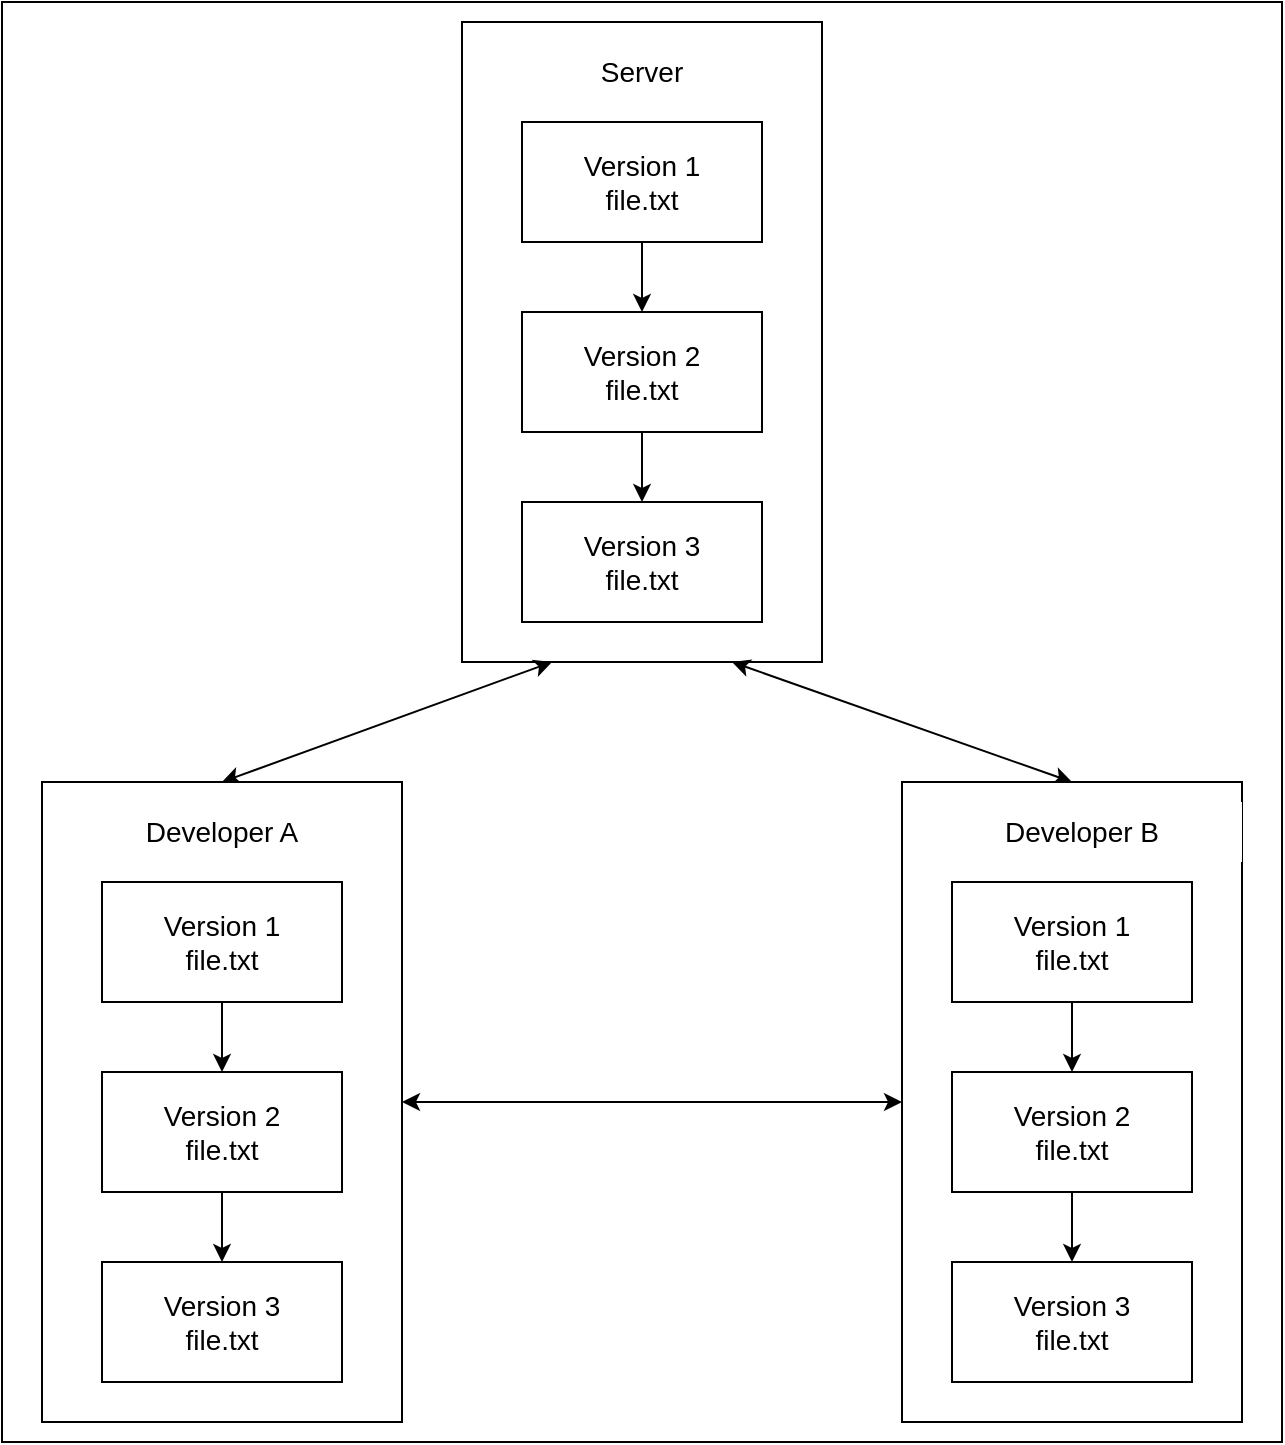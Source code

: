 <mxfile version="26.0.16">
  <diagram name="Page-1" id="VF5FQc1CEpieOvK9h_PM">
    <mxGraphModel dx="1420" dy="942" grid="1" gridSize="10" guides="1" tooltips="1" connect="1" arrows="1" fold="1" page="1" pageScale="1" pageWidth="1200" pageHeight="1920" math="0" shadow="0">
      <root>
        <mxCell id="0" />
        <mxCell id="1" parent="0" />
        <mxCell id="pWZRUOXVZ7XnKsJa09Sy-22" value="" style="rounded=0;whiteSpace=wrap;html=1;" parent="1" vertex="1">
          <mxGeometry x="40" y="40" width="640" height="720" as="geometry" />
        </mxCell>
        <mxCell id="pWZRUOXVZ7XnKsJa09Sy-1" value="" style="rounded=0;whiteSpace=wrap;html=1;" parent="1" vertex="1">
          <mxGeometry x="270" y="50" width="180" height="320" as="geometry" />
        </mxCell>
        <mxCell id="pWZRUOXVZ7XnKsJa09Sy-2" value="Server" style="rounded=0;whiteSpace=wrap;html=1;strokeColor=none;fontSize=14;" parent="1" vertex="1">
          <mxGeometry x="280" y="60" width="160" height="30" as="geometry" />
        </mxCell>
        <mxCell id="pWZRUOXVZ7XnKsJa09Sy-6" value="" style="edgeStyle=orthogonalEdgeStyle;rounded=0;orthogonalLoop=1;jettySize=auto;html=1;" parent="1" source="pWZRUOXVZ7XnKsJa09Sy-3" target="pWZRUOXVZ7XnKsJa09Sy-5" edge="1">
          <mxGeometry relative="1" as="geometry" />
        </mxCell>
        <mxCell id="pWZRUOXVZ7XnKsJa09Sy-3" value="Version 1&lt;div&gt;file.txt&lt;/div&gt;" style="rounded=0;whiteSpace=wrap;html=1;fontSize=14;" parent="1" vertex="1">
          <mxGeometry x="300" y="100" width="120" height="60" as="geometry" />
        </mxCell>
        <mxCell id="pWZRUOXVZ7XnKsJa09Sy-4" value="Version 3&lt;div&gt;file.txt&lt;/div&gt;" style="rounded=0;whiteSpace=wrap;html=1;fontSize=14;" parent="1" vertex="1">
          <mxGeometry x="300" y="290" width="120" height="60" as="geometry" />
        </mxCell>
        <mxCell id="pWZRUOXVZ7XnKsJa09Sy-7" value="" style="edgeStyle=orthogonalEdgeStyle;rounded=0;orthogonalLoop=1;jettySize=auto;html=1;" parent="1" source="pWZRUOXVZ7XnKsJa09Sy-5" target="pWZRUOXVZ7XnKsJa09Sy-4" edge="1">
          <mxGeometry relative="1" as="geometry" />
        </mxCell>
        <mxCell id="pWZRUOXVZ7XnKsJa09Sy-5" value="Version 2&lt;div&gt;file.txt&lt;/div&gt;" style="rounded=0;whiteSpace=wrap;html=1;fontSize=14;" parent="1" vertex="1">
          <mxGeometry x="300" y="195" width="120" height="60" as="geometry" />
        </mxCell>
        <mxCell id="pWZRUOXVZ7XnKsJa09Sy-16" style="rounded=0;orthogonalLoop=1;jettySize=auto;html=1;entryX=0.25;entryY=1;entryDx=0;entryDy=0;exitX=0.5;exitY=0;exitDx=0;exitDy=0;startArrow=classic;startFill=1;" parent="1" source="pWZRUOXVZ7XnKsJa09Sy-28" target="pWZRUOXVZ7XnKsJa09Sy-1" edge="1">
          <mxGeometry relative="1" as="geometry">
            <mxPoint x="140" y="420" as="sourcePoint" />
          </mxGeometry>
        </mxCell>
        <mxCell id="pWZRUOXVZ7XnKsJa09Sy-15" style="rounded=0;orthogonalLoop=1;jettySize=auto;html=1;entryX=0.75;entryY=1;entryDx=0;entryDy=0;exitX=0.5;exitY=0;exitDx=0;exitDy=0;strokeColor=default;endArrow=classic;endFill=1;startArrow=classic;startFill=1;" parent="1" source="pWZRUOXVZ7XnKsJa09Sy-36" target="pWZRUOXVZ7XnKsJa09Sy-1" edge="1">
          <mxGeometry relative="1" as="geometry">
            <mxPoint x="580" y="420" as="sourcePoint" />
          </mxGeometry>
        </mxCell>
        <mxCell id="pWZRUOXVZ7XnKsJa09Sy-45" style="edgeStyle=orthogonalEdgeStyle;rounded=0;orthogonalLoop=1;jettySize=auto;html=1;startArrow=classic;startFill=1;" parent="1" source="pWZRUOXVZ7XnKsJa09Sy-28" target="pWZRUOXVZ7XnKsJa09Sy-36" edge="1">
          <mxGeometry relative="1" as="geometry" />
        </mxCell>
        <mxCell id="pWZRUOXVZ7XnKsJa09Sy-28" value="" style="rounded=0;whiteSpace=wrap;html=1;" parent="1" vertex="1">
          <mxGeometry x="60" y="430" width="180" height="320" as="geometry" />
        </mxCell>
        <mxCell id="pWZRUOXVZ7XnKsJa09Sy-29" value="Developer A" style="rounded=0;whiteSpace=wrap;html=1;strokeColor=none;fontSize=14;" parent="1" vertex="1">
          <mxGeometry x="70" y="440" width="160" height="30" as="geometry" />
        </mxCell>
        <mxCell id="pWZRUOXVZ7XnKsJa09Sy-30" value="" style="edgeStyle=orthogonalEdgeStyle;rounded=0;orthogonalLoop=1;jettySize=auto;html=1;" parent="1" source="pWZRUOXVZ7XnKsJa09Sy-31" target="pWZRUOXVZ7XnKsJa09Sy-34" edge="1">
          <mxGeometry relative="1" as="geometry" />
        </mxCell>
        <mxCell id="pWZRUOXVZ7XnKsJa09Sy-31" value="Version 1&lt;div&gt;file.txt&lt;/div&gt;" style="rounded=0;whiteSpace=wrap;html=1;fontSize=14;" parent="1" vertex="1">
          <mxGeometry x="90" y="480" width="120" height="60" as="geometry" />
        </mxCell>
        <mxCell id="pWZRUOXVZ7XnKsJa09Sy-32" value="Version 3&lt;div&gt;file.txt&lt;/div&gt;" style="rounded=0;whiteSpace=wrap;html=1;fontSize=14;" parent="1" vertex="1">
          <mxGeometry x="90" y="670" width="120" height="60" as="geometry" />
        </mxCell>
        <mxCell id="pWZRUOXVZ7XnKsJa09Sy-33" value="" style="edgeStyle=orthogonalEdgeStyle;rounded=0;orthogonalLoop=1;jettySize=auto;html=1;" parent="1" source="pWZRUOXVZ7XnKsJa09Sy-34" target="pWZRUOXVZ7XnKsJa09Sy-32" edge="1">
          <mxGeometry relative="1" as="geometry" />
        </mxCell>
        <mxCell id="pWZRUOXVZ7XnKsJa09Sy-34" value="Version 2&lt;div&gt;file.txt&lt;/div&gt;" style="rounded=0;whiteSpace=wrap;html=1;fontSize=14;" parent="1" vertex="1">
          <mxGeometry x="90" y="575" width="120" height="60" as="geometry" />
        </mxCell>
        <mxCell id="pWZRUOXVZ7XnKsJa09Sy-36" value="" style="rounded=0;whiteSpace=wrap;html=1;" parent="1" vertex="1">
          <mxGeometry x="490" y="430" width="170" height="320" as="geometry" />
        </mxCell>
        <mxCell id="pWZRUOXVZ7XnKsJa09Sy-37" value="Developer B" style="rounded=0;whiteSpace=wrap;html=1;strokeColor=none;fontSize=14;" parent="1" vertex="1">
          <mxGeometry x="500" y="440" width="160" height="30" as="geometry" />
        </mxCell>
        <mxCell id="pWZRUOXVZ7XnKsJa09Sy-38" value="" style="edgeStyle=orthogonalEdgeStyle;rounded=0;orthogonalLoop=1;jettySize=auto;html=1;" parent="1" source="pWZRUOXVZ7XnKsJa09Sy-39" target="pWZRUOXVZ7XnKsJa09Sy-42" edge="1">
          <mxGeometry relative="1" as="geometry" />
        </mxCell>
        <mxCell id="pWZRUOXVZ7XnKsJa09Sy-39" value="Version 1&lt;div&gt;file.txt&lt;/div&gt;" style="rounded=0;whiteSpace=wrap;html=1;fontSize=14;" parent="1" vertex="1">
          <mxGeometry x="515" y="480" width="120" height="60" as="geometry" />
        </mxCell>
        <mxCell id="pWZRUOXVZ7XnKsJa09Sy-40" value="Version 3&lt;div&gt;file.txt&lt;/div&gt;" style="rounded=0;whiteSpace=wrap;html=1;fontSize=14;" parent="1" vertex="1">
          <mxGeometry x="515" y="670" width="120" height="60" as="geometry" />
        </mxCell>
        <mxCell id="pWZRUOXVZ7XnKsJa09Sy-41" value="" style="edgeStyle=orthogonalEdgeStyle;rounded=0;orthogonalLoop=1;jettySize=auto;html=1;" parent="1" source="pWZRUOXVZ7XnKsJa09Sy-42" target="pWZRUOXVZ7XnKsJa09Sy-40" edge="1">
          <mxGeometry relative="1" as="geometry" />
        </mxCell>
        <mxCell id="pWZRUOXVZ7XnKsJa09Sy-42" value="Version 2&lt;div&gt;file.txt&lt;/div&gt;" style="rounded=0;whiteSpace=wrap;html=1;fontSize=14;" parent="1" vertex="1">
          <mxGeometry x="515" y="575" width="120" height="60" as="geometry" />
        </mxCell>
      </root>
    </mxGraphModel>
  </diagram>
</mxfile>
